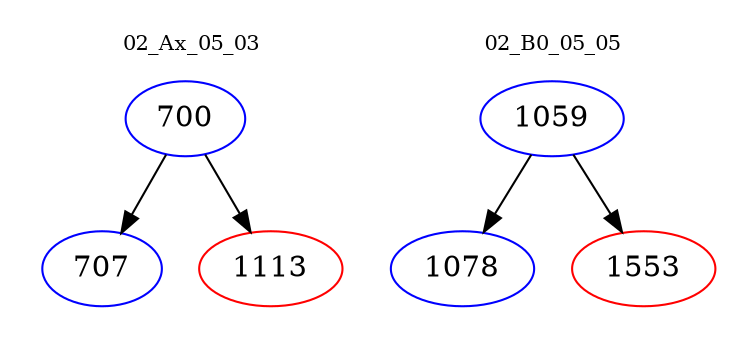 digraph{
subgraph cluster_0 {
color = white
label = "02_Ax_05_03";
fontsize=10;
T0_700 [label="700", color="blue"]
T0_700 -> T0_707 [color="black"]
T0_707 [label="707", color="blue"]
T0_700 -> T0_1113 [color="black"]
T0_1113 [label="1113", color="red"]
}
subgraph cluster_1 {
color = white
label = "02_B0_05_05";
fontsize=10;
T1_1059 [label="1059", color="blue"]
T1_1059 -> T1_1078 [color="black"]
T1_1078 [label="1078", color="blue"]
T1_1059 -> T1_1553 [color="black"]
T1_1553 [label="1553", color="red"]
}
}
